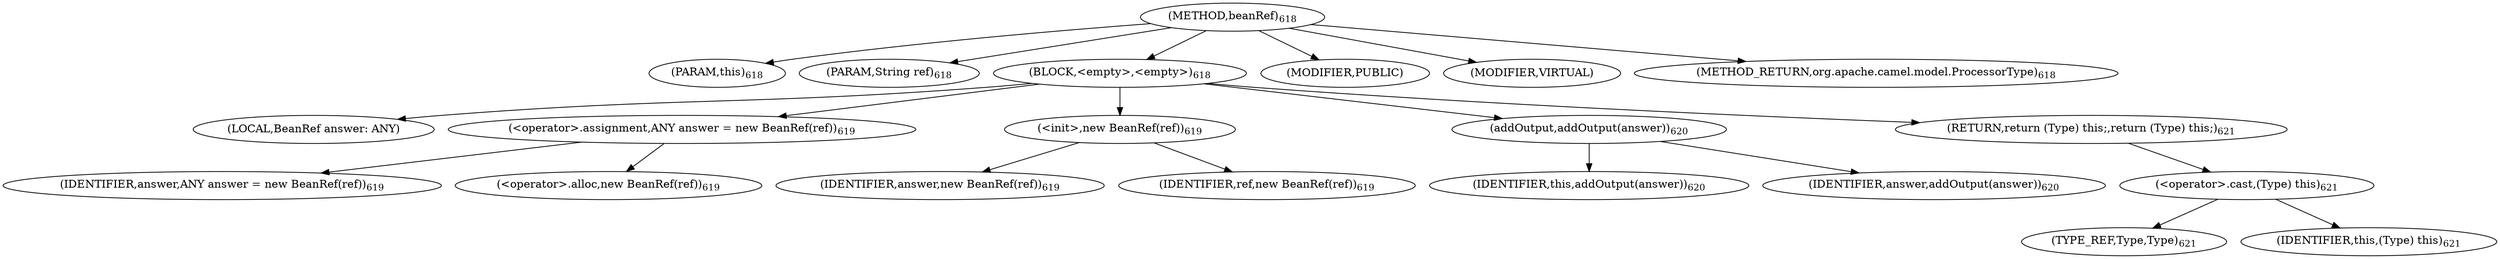 digraph "beanRef" {  
"1231" [label = <(METHOD,beanRef)<SUB>618</SUB>> ]
"173" [label = <(PARAM,this)<SUB>618</SUB>> ]
"1232" [label = <(PARAM,String ref)<SUB>618</SUB>> ]
"1233" [label = <(BLOCK,&lt;empty&gt;,&lt;empty&gt;)<SUB>618</SUB>> ]
"171" [label = <(LOCAL,BeanRef answer: ANY)> ]
"1234" [label = <(&lt;operator&gt;.assignment,ANY answer = new BeanRef(ref))<SUB>619</SUB>> ]
"1235" [label = <(IDENTIFIER,answer,ANY answer = new BeanRef(ref))<SUB>619</SUB>> ]
"1236" [label = <(&lt;operator&gt;.alloc,new BeanRef(ref))<SUB>619</SUB>> ]
"1237" [label = <(&lt;init&gt;,new BeanRef(ref))<SUB>619</SUB>> ]
"170" [label = <(IDENTIFIER,answer,new BeanRef(ref))<SUB>619</SUB>> ]
"1238" [label = <(IDENTIFIER,ref,new BeanRef(ref))<SUB>619</SUB>> ]
"1239" [label = <(addOutput,addOutput(answer))<SUB>620</SUB>> ]
"172" [label = <(IDENTIFIER,this,addOutput(answer))<SUB>620</SUB>> ]
"1240" [label = <(IDENTIFIER,answer,addOutput(answer))<SUB>620</SUB>> ]
"1241" [label = <(RETURN,return (Type) this;,return (Type) this;)<SUB>621</SUB>> ]
"1242" [label = <(&lt;operator&gt;.cast,(Type) this)<SUB>621</SUB>> ]
"1243" [label = <(TYPE_REF,Type,Type)<SUB>621</SUB>> ]
"174" [label = <(IDENTIFIER,this,(Type) this)<SUB>621</SUB>> ]
"1244" [label = <(MODIFIER,PUBLIC)> ]
"1245" [label = <(MODIFIER,VIRTUAL)> ]
"1246" [label = <(METHOD_RETURN,org.apache.camel.model.ProcessorType)<SUB>618</SUB>> ]
  "1231" -> "173" 
  "1231" -> "1232" 
  "1231" -> "1233" 
  "1231" -> "1244" 
  "1231" -> "1245" 
  "1231" -> "1246" 
  "1233" -> "171" 
  "1233" -> "1234" 
  "1233" -> "1237" 
  "1233" -> "1239" 
  "1233" -> "1241" 
  "1234" -> "1235" 
  "1234" -> "1236" 
  "1237" -> "170" 
  "1237" -> "1238" 
  "1239" -> "172" 
  "1239" -> "1240" 
  "1241" -> "1242" 
  "1242" -> "1243" 
  "1242" -> "174" 
}
